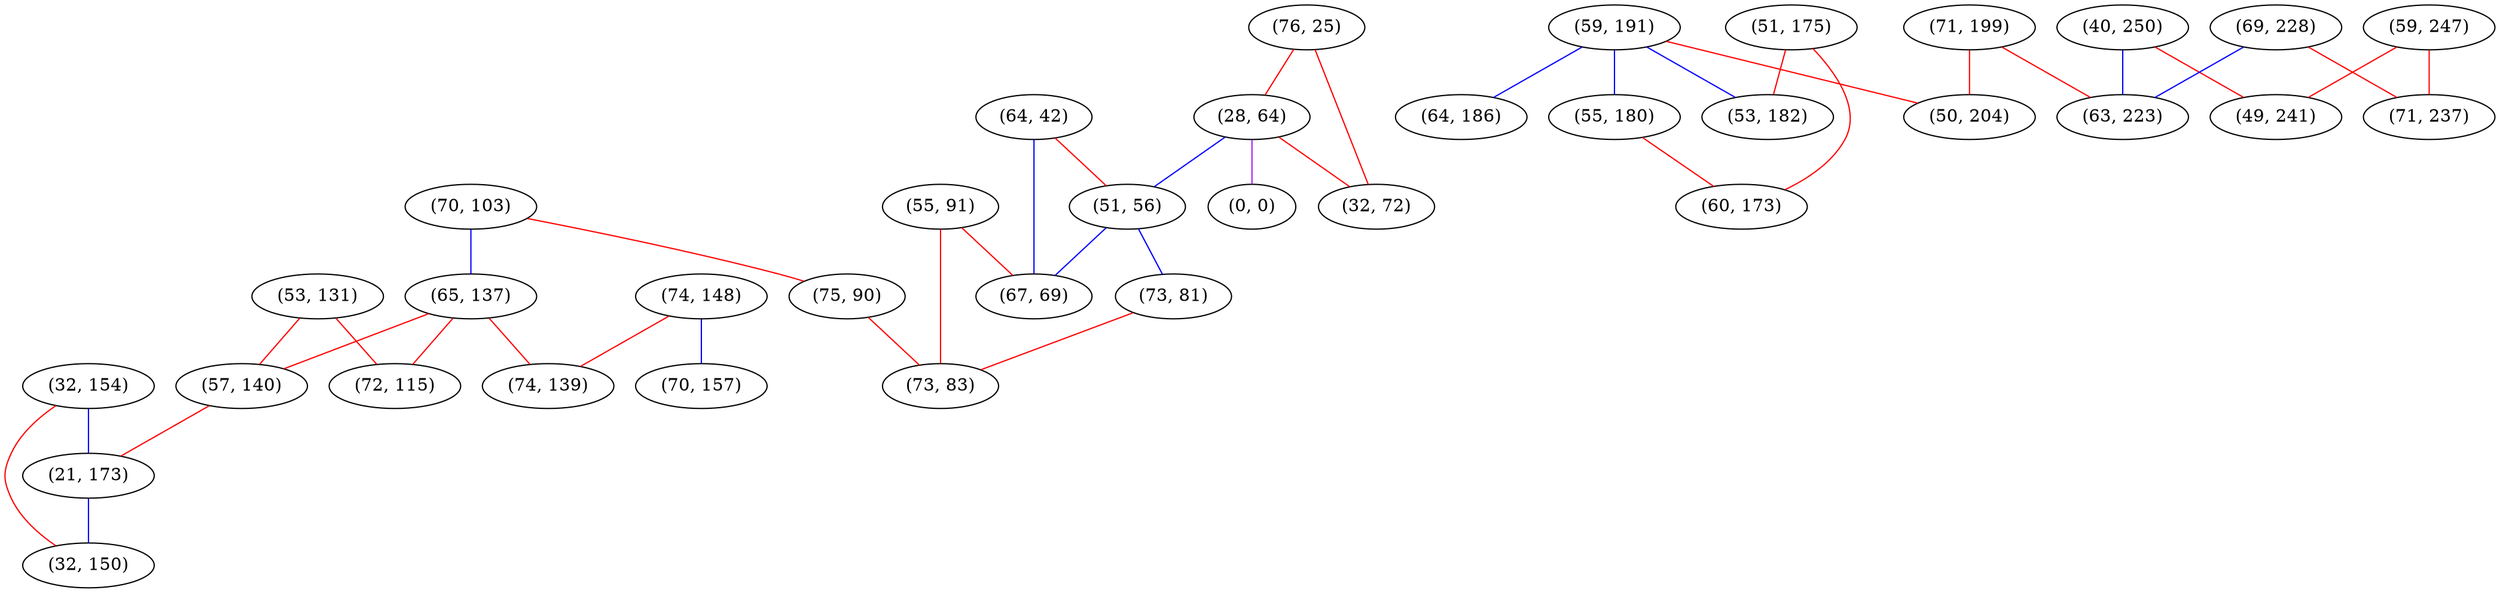 graph "" {
"(70, 103)";
"(32, 154)";
"(76, 25)";
"(71, 199)";
"(53, 131)";
"(51, 175)";
"(65, 137)";
"(59, 191)";
"(64, 186)";
"(40, 250)";
"(50, 204)";
"(69, 228)";
"(57, 140)";
"(72, 115)";
"(74, 148)";
"(28, 64)";
"(32, 72)";
"(21, 173)";
"(64, 42)";
"(59, 247)";
"(0, 0)";
"(74, 139)";
"(71, 237)";
"(55, 180)";
"(75, 90)";
"(51, 56)";
"(55, 91)";
"(63, 223)";
"(67, 69)";
"(32, 150)";
"(70, 157)";
"(53, 182)";
"(73, 81)";
"(60, 173)";
"(73, 83)";
"(49, 241)";
"(70, 103)" -- "(75, 90)"  [color=red, key=0, weight=1];
"(70, 103)" -- "(65, 137)"  [color=blue, key=0, weight=3];
"(32, 154)" -- "(32, 150)"  [color=red, key=0, weight=1];
"(32, 154)" -- "(21, 173)"  [color=blue, key=0, weight=3];
"(76, 25)" -- "(32, 72)"  [color=red, key=0, weight=1];
"(76, 25)" -- "(28, 64)"  [color=red, key=0, weight=1];
"(71, 199)" -- "(50, 204)"  [color=red, key=0, weight=1];
"(71, 199)" -- "(63, 223)"  [color=red, key=0, weight=1];
"(53, 131)" -- "(72, 115)"  [color=red, key=0, weight=1];
"(53, 131)" -- "(57, 140)"  [color=red, key=0, weight=1];
"(51, 175)" -- "(53, 182)"  [color=red, key=0, weight=1];
"(51, 175)" -- "(60, 173)"  [color=red, key=0, weight=1];
"(65, 137)" -- "(72, 115)"  [color=red, key=0, weight=1];
"(65, 137)" -- "(74, 139)"  [color=red, key=0, weight=1];
"(65, 137)" -- "(57, 140)"  [color=red, key=0, weight=1];
"(59, 191)" -- "(53, 182)"  [color=blue, key=0, weight=3];
"(59, 191)" -- "(55, 180)"  [color=blue, key=0, weight=3];
"(59, 191)" -- "(50, 204)"  [color=red, key=0, weight=1];
"(59, 191)" -- "(64, 186)"  [color=blue, key=0, weight=3];
"(40, 250)" -- "(49, 241)"  [color=red, key=0, weight=1];
"(40, 250)" -- "(63, 223)"  [color=blue, key=0, weight=3];
"(69, 228)" -- "(71, 237)"  [color=red, key=0, weight=1];
"(69, 228)" -- "(63, 223)"  [color=blue, key=0, weight=3];
"(57, 140)" -- "(21, 173)"  [color=red, key=0, weight=1];
"(74, 148)" -- "(74, 139)"  [color=red, key=0, weight=1];
"(74, 148)" -- "(70, 157)"  [color=blue, key=0, weight=3];
"(28, 64)" -- "(51, 56)"  [color=blue, key=0, weight=3];
"(28, 64)" -- "(32, 72)"  [color=red, key=0, weight=1];
"(28, 64)" -- "(0, 0)"  [color=purple, key=0, weight=4];
"(21, 173)" -- "(32, 150)"  [color=blue, key=0, weight=3];
"(64, 42)" -- "(51, 56)"  [color=red, key=0, weight=1];
"(64, 42)" -- "(67, 69)"  [color=blue, key=0, weight=3];
"(59, 247)" -- "(71, 237)"  [color=red, key=0, weight=1];
"(59, 247)" -- "(49, 241)"  [color=red, key=0, weight=1];
"(55, 180)" -- "(60, 173)"  [color=red, key=0, weight=1];
"(75, 90)" -- "(73, 83)"  [color=red, key=0, weight=1];
"(51, 56)" -- "(73, 81)"  [color=blue, key=0, weight=3];
"(51, 56)" -- "(67, 69)"  [color=blue, key=0, weight=3];
"(55, 91)" -- "(73, 83)"  [color=red, key=0, weight=1];
"(55, 91)" -- "(67, 69)"  [color=red, key=0, weight=1];
"(73, 81)" -- "(73, 83)"  [color=red, key=0, weight=1];
}
